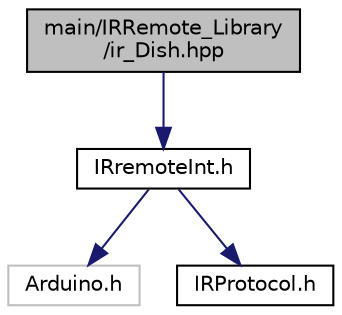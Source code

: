 digraph "main/IRRemote_Library/ir_Dish.hpp"
{
 // LATEX_PDF_SIZE
  edge [fontname="Helvetica",fontsize="10",labelfontname="Helvetica",labelfontsize="10"];
  node [fontname="Helvetica",fontsize="10",shape=record];
  Node1 [label="main/IRRemote_Library\l/ir_Dish.hpp",height=0.2,width=0.4,color="black", fillcolor="grey75", style="filled", fontcolor="black",tooltip=" "];
  Node1 -> Node2 [color="midnightblue",fontsize="10",style="solid"];
  Node2 [label="IRremoteInt.h",height=0.2,width=0.4,color="black", fillcolor="white", style="filled",URL="$_i_r_remote___library_2_i_rremote_int_8h.html",tooltip="Contains all declarations required for the interface to IRremote. Could not be named IRremote...."];
  Node2 -> Node3 [color="midnightblue",fontsize="10",style="solid"];
  Node3 [label="Arduino.h",height=0.2,width=0.4,color="grey75", fillcolor="white", style="filled",tooltip=" "];
  Node2 -> Node4 [color="midnightblue",fontsize="10",style="solid"];
  Node4 [label="IRProtocol.h",height=0.2,width=0.4,color="black", fillcolor="white", style="filled",URL="$_i_r_remote___library_2_i_r_protocol_8h.html",tooltip="Common declarations for receiving and sending."];
}
